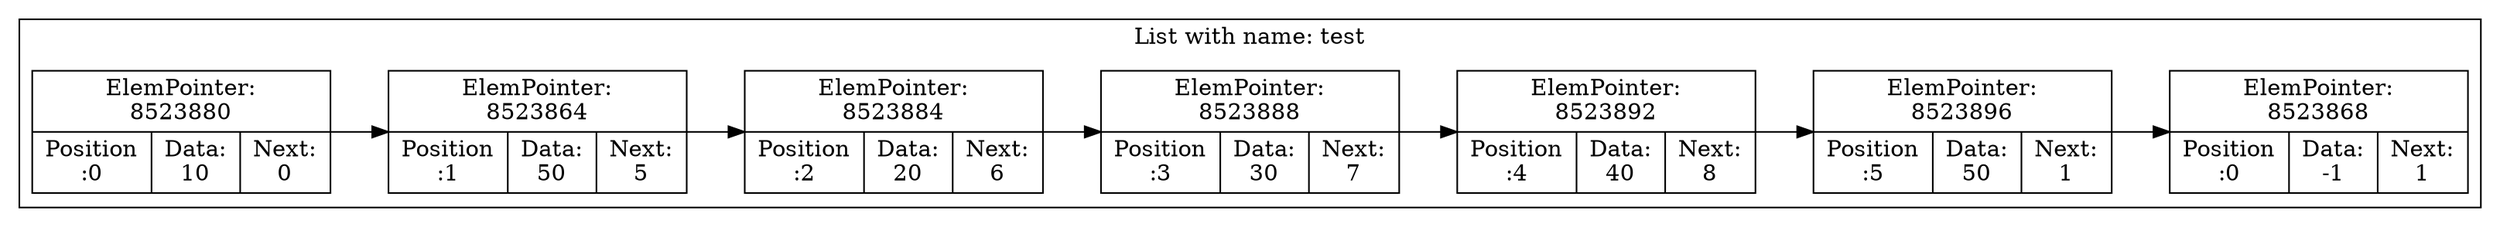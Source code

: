 digraph G{
rankdir=LR;
subgraph clusterlist {
0 [shape=record, label="ElemPointer:\n8523880 | {Position\n:0 | Data:\n10 | Next:\n0}"];
1 [shape=record, label="ElemPointer:\n8523864 | {Position\n:50 | Data:\n5 | Next:\n0}"];
0->1
1 [shape=record, label="ElemPointer:\n8523864 | {Position\n:1 | Data:\n50 | Next:\n5}"];
2 [shape=record, label="ElemPointer:\n8523884 | {Position\n:20 | Data:\n6 | Next:\n5}"];
1->2
2 [shape=record, label="ElemPointer:\n8523884 | {Position\n:2 | Data:\n20 | Next:\n6}"];
3 [shape=record, label="ElemPointer:\n8523888 | {Position\n:30 | Data:\n7 | Next:\n6}"];
2->3
3 [shape=record, label="ElemPointer:\n8523888 | {Position\n:3 | Data:\n30 | Next:\n7}"];
4 [shape=record, label="ElemPointer:\n8523892 | {Position\n:40 | Data:\n8 | Next:\n7}"];
3->4
4 [shape=record, label="ElemPointer:\n8523892 | {Position\n:4 | Data:\n40 | Next:\n8}"];
5 [shape=record, label="ElemPointer:\n8523896 | {Position\n:50 | Data:\n1 | Next:\n8}"];
4->5
5 [shape=record, label="ElemPointer:\n8523896 | {Position\n:5 | Data:\n50 | Next:\n1}"];
6 [shape=record, label="ElemPointer:\n8523868 | {Position\n:0 | Data:\n-1 | Next:\n1}"];
5->6
label = "List with name: test"}
}
